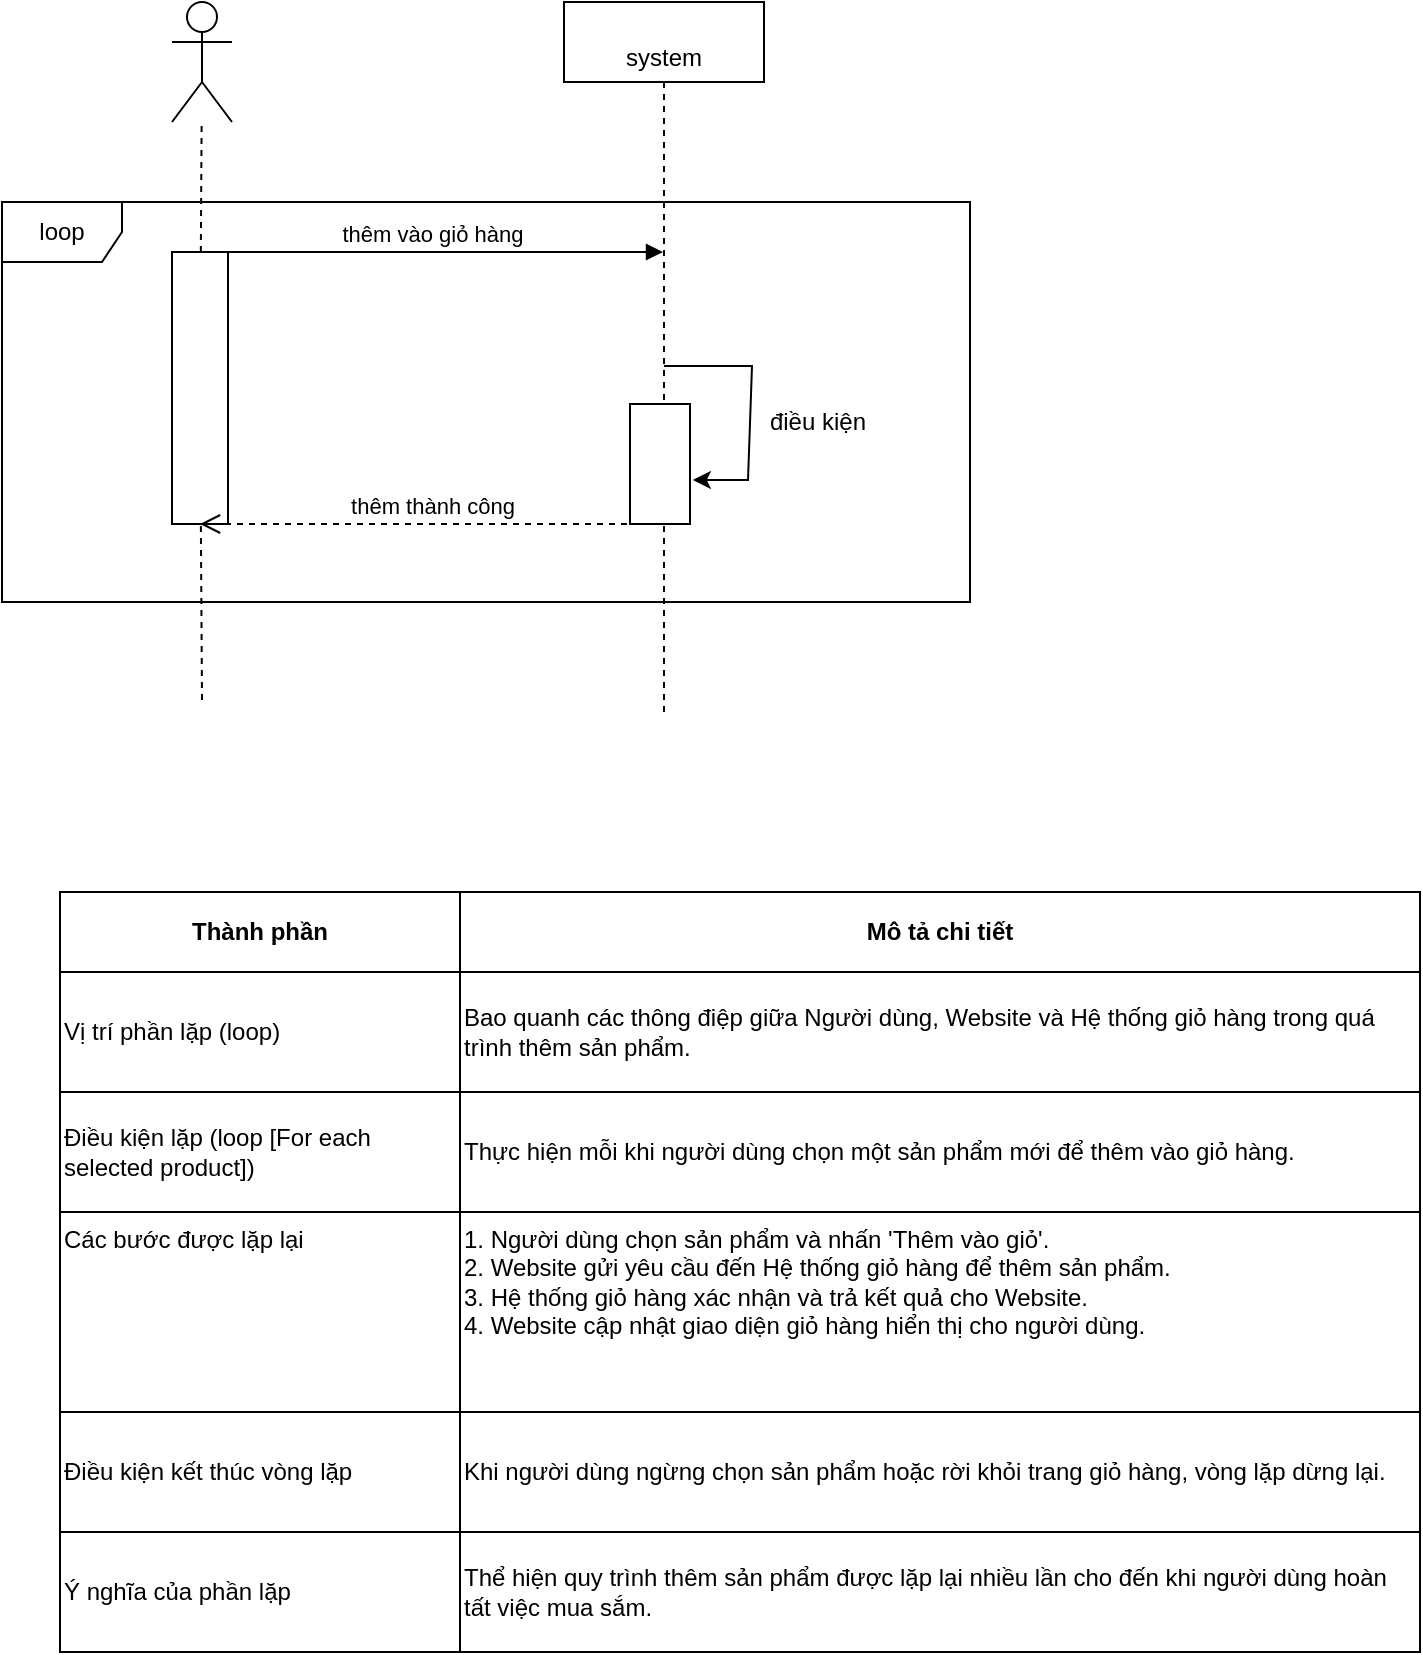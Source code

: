 <mxfile version="28.2.8">
  <diagram name="Sequence Diagram - Thêm sản phẩm vào giỏ hàng" id="iHaxdqygjTolNKJ0VNo1">
    <mxGraphModel dx="1042" dy="574" grid="0" gridSize="10" guides="1" tooltips="1" connect="1" arrows="1" fold="1" page="1" pageScale="1" pageWidth="850" pageHeight="1100" math="0" shadow="0">
      <root>
        <mxCell id="0" />
        <mxCell id="1" parent="0" />
        <mxCell id="icSrvoCAMqPunUTu-JmH-17" value="" style="shape=umlActor;verticalLabelPosition=bottom;verticalAlign=top;html=1;" vertex="1" parent="1">
          <mxGeometry x="144" y="164" width="30" height="60" as="geometry" />
        </mxCell>
        <mxCell id="icSrvoCAMqPunUTu-JmH-19" value="" style="endArrow=none;dashed=1;html=1;rounded=0;" edge="1" parent="1" source="icSrvoCAMqPunUTu-JmH-21" target="icSrvoCAMqPunUTu-JmH-17">
          <mxGeometry width="50" height="50" relative="1" as="geometry">
            <mxPoint x="159" y="513" as="sourcePoint" />
            <mxPoint x="552" y="321" as="targetPoint" />
          </mxGeometry>
        </mxCell>
        <mxCell id="icSrvoCAMqPunUTu-JmH-22" value="" style="endArrow=none;dashed=1;html=1;rounded=0;" edge="1" parent="1" target="icSrvoCAMqPunUTu-JmH-21">
          <mxGeometry width="50" height="50" relative="1" as="geometry">
            <mxPoint x="159" y="513" as="sourcePoint" />
            <mxPoint x="159" y="224" as="targetPoint" />
          </mxGeometry>
        </mxCell>
        <mxCell id="icSrvoCAMqPunUTu-JmH-21" value="" style="rounded=0;whiteSpace=wrap;html=1;" vertex="1" parent="1">
          <mxGeometry x="144" y="289" width="28" height="136" as="geometry" />
        </mxCell>
        <mxCell id="icSrvoCAMqPunUTu-JmH-23" value="&lt;div&gt;&lt;br&gt;&lt;/div&gt;&lt;div&gt;system&lt;/div&gt;" style="shape=umlLifeline;perimeter=lifelinePerimeter;whiteSpace=wrap;html=1;container=1;dropTarget=0;collapsible=0;recursiveResize=0;outlineConnect=0;portConstraint=eastwest;newEdgeStyle={&quot;curved&quot;:0,&quot;rounded&quot;:0};" vertex="1" parent="1">
          <mxGeometry x="340" y="164" width="100" height="356" as="geometry" />
        </mxCell>
        <mxCell id="icSrvoCAMqPunUTu-JmH-24" value="thêm thành công" style="html=1;verticalAlign=bottom;endArrow=open;dashed=1;endSize=8;curved=0;rounded=0;entryX=0.5;entryY=1;entryDx=0;entryDy=0;" edge="1" parent="1" source="icSrvoCAMqPunUTu-JmH-23" target="icSrvoCAMqPunUTu-JmH-21">
          <mxGeometry relative="1" as="geometry">
            <mxPoint x="480" y="368" as="sourcePoint" />
            <mxPoint x="400" y="368" as="targetPoint" />
          </mxGeometry>
        </mxCell>
        <mxCell id="icSrvoCAMqPunUTu-JmH-25" value="thêm vào giỏ hàng" style="html=1;verticalAlign=bottom;endArrow=block;curved=0;rounded=0;exitX=0.5;exitY=0;exitDx=0;exitDy=0;" edge="1" parent="1" source="icSrvoCAMqPunUTu-JmH-21" target="icSrvoCAMqPunUTu-JmH-23">
          <mxGeometry width="80" relative="1" as="geometry">
            <mxPoint x="400" y="368" as="sourcePoint" />
            <mxPoint x="480" y="368" as="targetPoint" />
          </mxGeometry>
        </mxCell>
        <mxCell id="icSrvoCAMqPunUTu-JmH-26" value="" style="rounded=0;whiteSpace=wrap;html=1;" vertex="1" parent="1">
          <mxGeometry x="373" y="365" width="30" height="60" as="geometry" />
        </mxCell>
        <mxCell id="icSrvoCAMqPunUTu-JmH-28" value="" style="endArrow=classic;html=1;rounded=0;entryX=1.047;entryY=0.633;entryDx=0;entryDy=0;entryPerimeter=0;" edge="1" parent="1" source="icSrvoCAMqPunUTu-JmH-23" target="icSrvoCAMqPunUTu-JmH-26">
          <mxGeometry width="50" height="50" relative="1" as="geometry">
            <mxPoint x="415" y="393" as="sourcePoint" />
            <mxPoint x="500" y="442" as="targetPoint" />
            <Array as="points">
              <mxPoint x="434" y="346" />
              <mxPoint x="432" y="403" />
            </Array>
          </mxGeometry>
        </mxCell>
        <mxCell id="icSrvoCAMqPunUTu-JmH-29" value="điều kiện" style="text;html=1;whiteSpace=wrap;strokeColor=none;fillColor=none;align=center;verticalAlign=middle;rounded=0;" vertex="1" parent="1">
          <mxGeometry x="437" y="359" width="60" height="30" as="geometry" />
        </mxCell>
        <mxCell id="icSrvoCAMqPunUTu-JmH-30" value="loop" style="shape=umlFrame;whiteSpace=wrap;html=1;pointerEvents=0;" vertex="1" parent="1">
          <mxGeometry x="59" y="264" width="484" height="200" as="geometry" />
        </mxCell>
        <mxCell id="icSrvoCAMqPunUTu-JmH-43" value="Thành phần" style="shape=rectangle;whiteSpace=wrap;html=1;fontStyle=1;align=center;verticalAlign=middle" vertex="1" parent="1">
          <mxGeometry x="88" y="609" width="200" height="40" as="geometry" />
        </mxCell>
        <mxCell id="icSrvoCAMqPunUTu-JmH-44" value="Mô tả chi tiết" style="shape=rectangle;whiteSpace=wrap;html=1;fontStyle=1;align=center;verticalAlign=middle" vertex="1" parent="1">
          <mxGeometry x="288" y="609" width="480" height="40" as="geometry" />
        </mxCell>
        <mxCell id="icSrvoCAMqPunUTu-JmH-45" value="Vị trí phần lặp (loop)" style="shape=rectangle;whiteSpace=wrap;html=1;strokeColor=#000000;align=left;verticalAlign=middle" vertex="1" parent="1">
          <mxGeometry x="88" y="649" width="200" height="60" as="geometry" />
        </mxCell>
        <mxCell id="icSrvoCAMqPunUTu-JmH-46" value="Bao quanh các thông điệp giữa Người dùng, Website và Hệ thống giỏ hàng trong quá trình thêm sản phẩm." style="shape=rectangle;whiteSpace=wrap;html=1;strokeColor=#000000;align=left;verticalAlign=middle" vertex="1" parent="1">
          <mxGeometry x="288" y="649" width="480" height="60" as="geometry" />
        </mxCell>
        <mxCell id="icSrvoCAMqPunUTu-JmH-47" value="Điều kiện lặp (loop [For each selected product])" style="shape=rectangle;whiteSpace=wrap;html=1;strokeColor=#000000;align=left;verticalAlign=middle" vertex="1" parent="1">
          <mxGeometry x="88" y="709" width="200" height="60" as="geometry" />
        </mxCell>
        <mxCell id="icSrvoCAMqPunUTu-JmH-48" value="Thực hiện mỗi khi người dùng chọn một sản phẩm mới để thêm vào giỏ hàng." style="shape=rectangle;whiteSpace=wrap;html=1;strokeColor=#000000;align=left;verticalAlign=middle" vertex="1" parent="1">
          <mxGeometry x="288" y="709" width="480" height="60" as="geometry" />
        </mxCell>
        <mxCell id="icSrvoCAMqPunUTu-JmH-49" value="Các bước được lặp lại" style="shape=rectangle;whiteSpace=wrap;html=1;strokeColor=#000000;align=left;verticalAlign=top" vertex="1" parent="1">
          <mxGeometry x="88" y="769" width="200" height="100" as="geometry" />
        </mxCell>
        <mxCell id="icSrvoCAMqPunUTu-JmH-50" value="1. Người dùng chọn sản phẩm và nhấn &#39;Thêm vào giỏ&#39;.&#xa;2. Website gửi yêu cầu đến Hệ thống giỏ hàng để thêm sản phẩm.&#xa;3. Hệ thống giỏ hàng xác nhận và trả kết quả cho Website.&#xa;4. Website cập nhật giao diện giỏ hàng hiển thị cho người dùng." style="shape=rectangle;whiteSpace=wrap;html=1;strokeColor=#000000;align=left;verticalAlign=top" vertex="1" parent="1">
          <mxGeometry x="288" y="769" width="480" height="100" as="geometry" />
        </mxCell>
        <mxCell id="icSrvoCAMqPunUTu-JmH-51" value="Điều kiện kết thúc vòng lặp" style="shape=rectangle;whiteSpace=wrap;html=1;strokeColor=#000000;align=left;verticalAlign=middle" vertex="1" parent="1">
          <mxGeometry x="88" y="869" width="200" height="60" as="geometry" />
        </mxCell>
        <mxCell id="icSrvoCAMqPunUTu-JmH-52" value="Khi người dùng ngừng chọn sản phẩm hoặc rời khỏi trang giỏ hàng, vòng lặp dừng lại." style="shape=rectangle;whiteSpace=wrap;html=1;strokeColor=#000000;align=left;verticalAlign=middle" vertex="1" parent="1">
          <mxGeometry x="288" y="869" width="480" height="60" as="geometry" />
        </mxCell>
        <mxCell id="icSrvoCAMqPunUTu-JmH-53" value="Ý nghĩa của phần lặp" style="shape=rectangle;whiteSpace=wrap;html=1;strokeColor=#000000;align=left;verticalAlign=middle" vertex="1" parent="1">
          <mxGeometry x="88" y="929" width="200" height="60" as="geometry" />
        </mxCell>
        <mxCell id="icSrvoCAMqPunUTu-JmH-54" value="Thể hiện quy trình thêm sản phẩm được lặp lại nhiều lần cho đến khi người dùng hoàn tất việc mua sắm." style="shape=rectangle;whiteSpace=wrap;html=1;strokeColor=#000000;align=left;verticalAlign=middle" vertex="1" parent="1">
          <mxGeometry x="288" y="929" width="480" height="60" as="geometry" />
        </mxCell>
      </root>
    </mxGraphModel>
  </diagram>
</mxfile>
